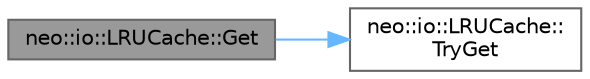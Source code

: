 digraph "neo::io::LRUCache::Get"
{
 // LATEX_PDF_SIZE
  bgcolor="transparent";
  edge [fontname=Helvetica,fontsize=10,labelfontname=Helvetica,labelfontsize=10];
  node [fontname=Helvetica,fontsize=10,shape=box,height=0.2,width=0.4];
  rankdir="LR";
  Node1 [id="Node000001",label="neo::io::LRUCache::Get",height=0.2,width=0.4,color="gray40", fillcolor="grey60", style="filled", fontcolor="black",tooltip="Alias for TryGet."];
  Node1 -> Node2 [id="edge2_Node000001_Node000002",color="steelblue1",style="solid",tooltip=" "];
  Node2 [id="Node000002",label="neo::io::LRUCache::\lTryGet",height=0.2,width=0.4,color="grey40", fillcolor="white", style="filled",URL="$classneo_1_1io_1_1_l_r_u_cache.html#aa46fb919b1411b19bd87ce09e1fe1012",tooltip="Tries to get a value from the cache."];
}
